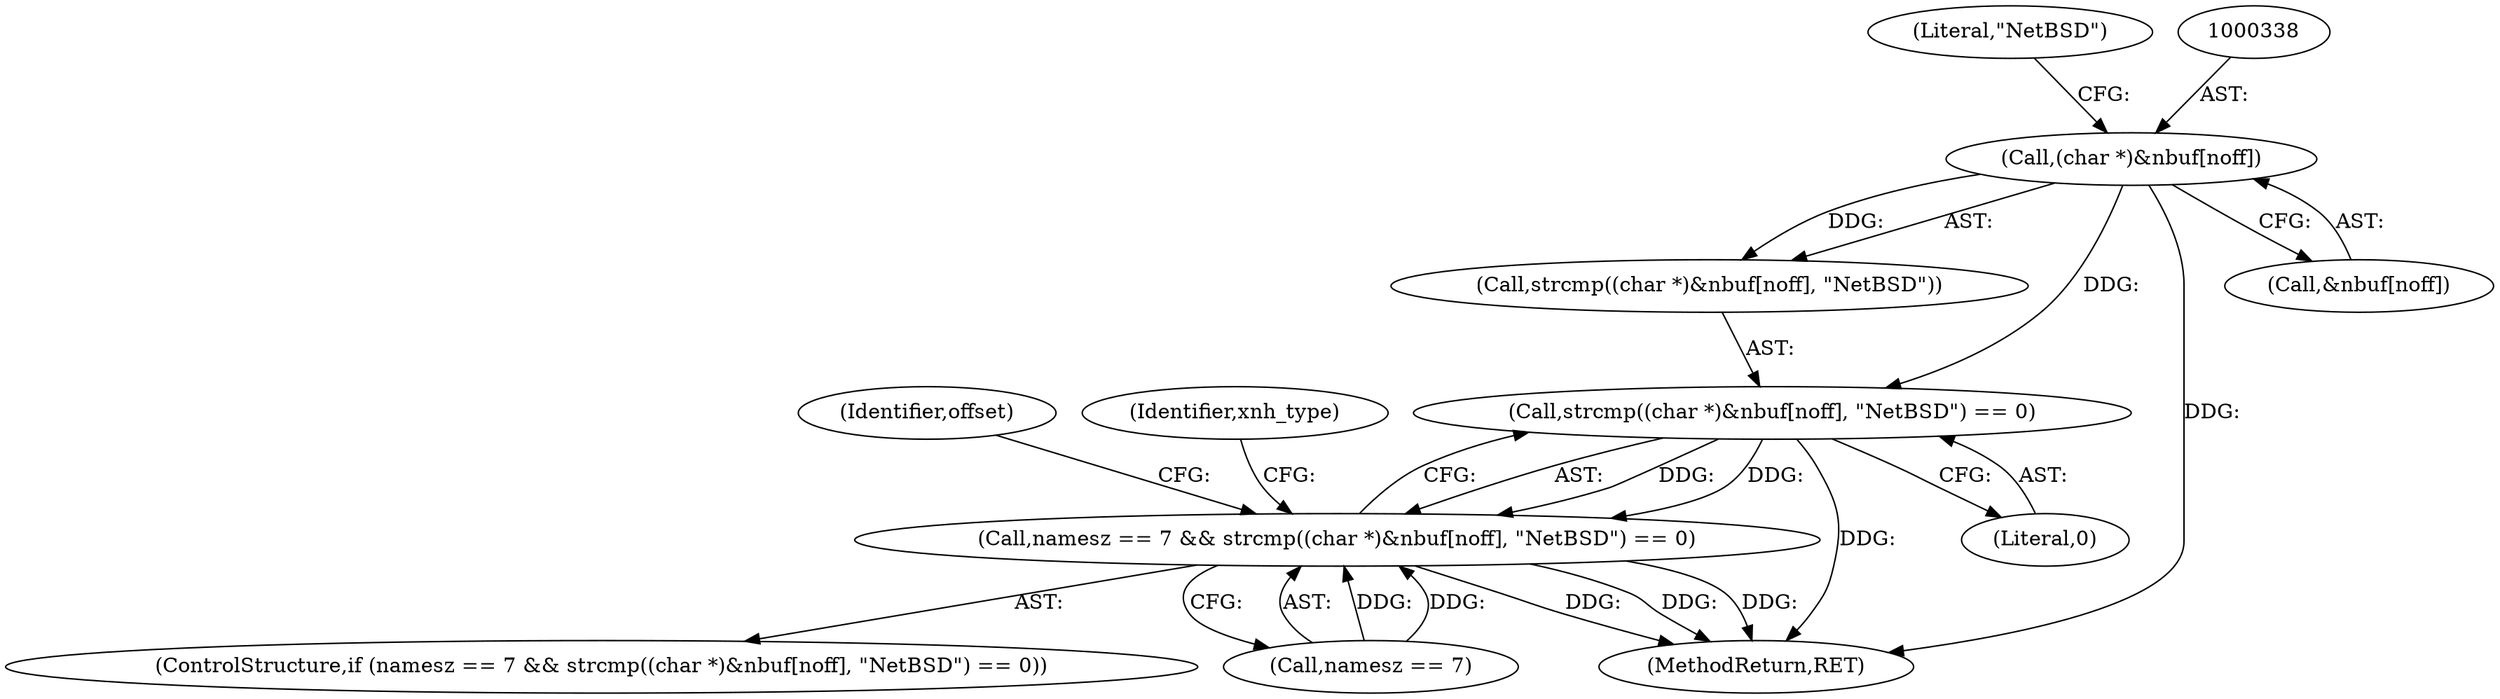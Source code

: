 digraph "0_file_65437cee25199dbd385fb35901bc0011e164276c@API" {
"1000335" [label="(Call,strcmp((char *)&nbuf[noff], \"NetBSD\") == 0)"];
"1000337" [label="(Call,(char *)&nbuf[noff])"];
"1000331" [label="(Call,namesz == 7 && strcmp((char *)&nbuf[noff], \"NetBSD\") == 0)"];
"1000343" [label="(Literal,\"NetBSD\")"];
"1000331" [label="(Call,namesz == 7 && strcmp((char *)&nbuf[noff], \"NetBSD\") == 0)"];
"1000428" [label="(Identifier,offset)"];
"1000336" [label="(Call,strcmp((char *)&nbuf[noff], \"NetBSD\"))"];
"1000335" [label="(Call,strcmp((char *)&nbuf[noff], \"NetBSD\") == 0)"];
"1000339" [label="(Call,&nbuf[noff])"];
"1000332" [label="(Call,namesz == 7)"];
"1000344" [label="(Literal,0)"];
"1000337" [label="(Call,(char *)&nbuf[noff])"];
"1000330" [label="(ControlStructure,if (namesz == 7 && strcmp((char *)&nbuf[noff], \"NetBSD\") == 0))"];
"1000347" [label="(Identifier,xnh_type)"];
"1000429" [label="(MethodReturn,RET)"];
"1000335" -> "1000331"  [label="AST: "];
"1000335" -> "1000344"  [label="CFG: "];
"1000336" -> "1000335"  [label="AST: "];
"1000344" -> "1000335"  [label="AST: "];
"1000331" -> "1000335"  [label="CFG: "];
"1000335" -> "1000429"  [label="DDG: "];
"1000335" -> "1000331"  [label="DDG: "];
"1000335" -> "1000331"  [label="DDG: "];
"1000337" -> "1000335"  [label="DDG: "];
"1000337" -> "1000336"  [label="AST: "];
"1000337" -> "1000339"  [label="CFG: "];
"1000338" -> "1000337"  [label="AST: "];
"1000339" -> "1000337"  [label="AST: "];
"1000343" -> "1000337"  [label="CFG: "];
"1000337" -> "1000429"  [label="DDG: "];
"1000337" -> "1000336"  [label="DDG: "];
"1000331" -> "1000330"  [label="AST: "];
"1000331" -> "1000332"  [label="CFG: "];
"1000332" -> "1000331"  [label="AST: "];
"1000347" -> "1000331"  [label="CFG: "];
"1000428" -> "1000331"  [label="CFG: "];
"1000331" -> "1000429"  [label="DDG: "];
"1000331" -> "1000429"  [label="DDG: "];
"1000331" -> "1000429"  [label="DDG: "];
"1000332" -> "1000331"  [label="DDG: "];
"1000332" -> "1000331"  [label="DDG: "];
}
